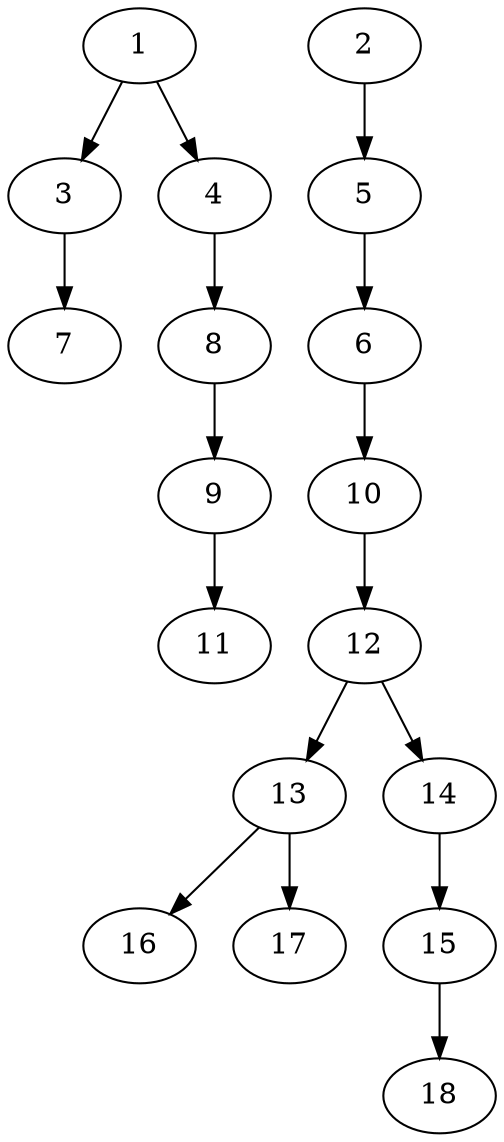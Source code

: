 // DAG (tier=1-easy, mode=compute, n=18, ccr=0.267, fat=0.431, density=0.300, regular=0.660, jump=0.078, mindata=262144, maxdata=2097152)
// DAG automatically generated by daggen at Sun Aug 24 16:33:32 2025
// /home/ermia/Project/Environments/daggen/bin/daggen --dot --ccr 0.267 --fat 0.431 --regular 0.660 --density 0.300 --jump 0.078 --mindata 262144 --maxdata 2097152 -n 18 
digraph G {
  1 [size="160012633228116", alpha="0.03", expect_size="80006316614058"]
  1 -> 3 [size ="2725458739200"]
  1 -> 4 [size ="2725458739200"]
  2 [size="1806075625095851", alpha="0.00", expect_size="903037812547925"]
  2 -> 5 [size ="33587994820608"]
  3 [size="50509179762576896", alpha="0.17", expect_size="25254589881288448"]
  3 -> 7 [size ="21340828467200"]
  4 [size="188061337026410", alpha="0.01", expect_size="94030668513205"]
  4 -> 8 [size ="4519412891648"]
  5 [size="1616840290314622", alpha="0.13", expect_size="808420145157311"]
  5 -> 6 [size ="880602513408"]
  6 [size="121142008622756", alpha="0.07", expect_size="60571004311378"]
  6 -> 10 [size ="4870794903552"]
  7 [size="293517473376894976", alpha="0.13", expect_size="146758736688447488"]
  8 [size="5275704464141489", alpha="0.16", expect_size="2637852232070744"]
  8 -> 9 [size ="14972792864768"]
  9 [size="7353172666116734976", alpha="0.18", expect_size="3676586333058367488"]
  9 -> 11 [size ="30251006558208"]
  10 [size="499810041856000000", alpha="0.01", expect_size="249905020928000000"]
  10 -> 12 [size ="5038407680000"]
  11 [size="46091214128318984", alpha="0.02", expect_size="23045607064159492"]
  12 [size="169830132240302", alpha="0.06", expect_size="84915066120151"]
  12 -> 13 [size ="3913193357312"]
  12 -> 14 [size ="3913193357312"]
  13 [size="897537449197043712", alpha="0.13", expect_size="448768724598521856"]
  13 -> 16 [size ="7443748749312"]
  13 -> 17 [size ="7443748749312"]
  14 [size="11808343184259140", alpha="0.12", expect_size="5904171592129570"]
  14 -> 15 [size ="7714843394048"]
  15 [size="46353558810258480", alpha="0.10", expect_size="23176779405129240"]
  15 -> 18 [size ="29743395110912"]
  16 [size="25554265995177652", alpha="0.09", expect_size="12777132997588826"]
  17 [size="3229251880113065", alpha="0.11", expect_size="1614625940056532"]
  18 [size="59031753087313", alpha="0.00", expect_size="29515876543656"]
}